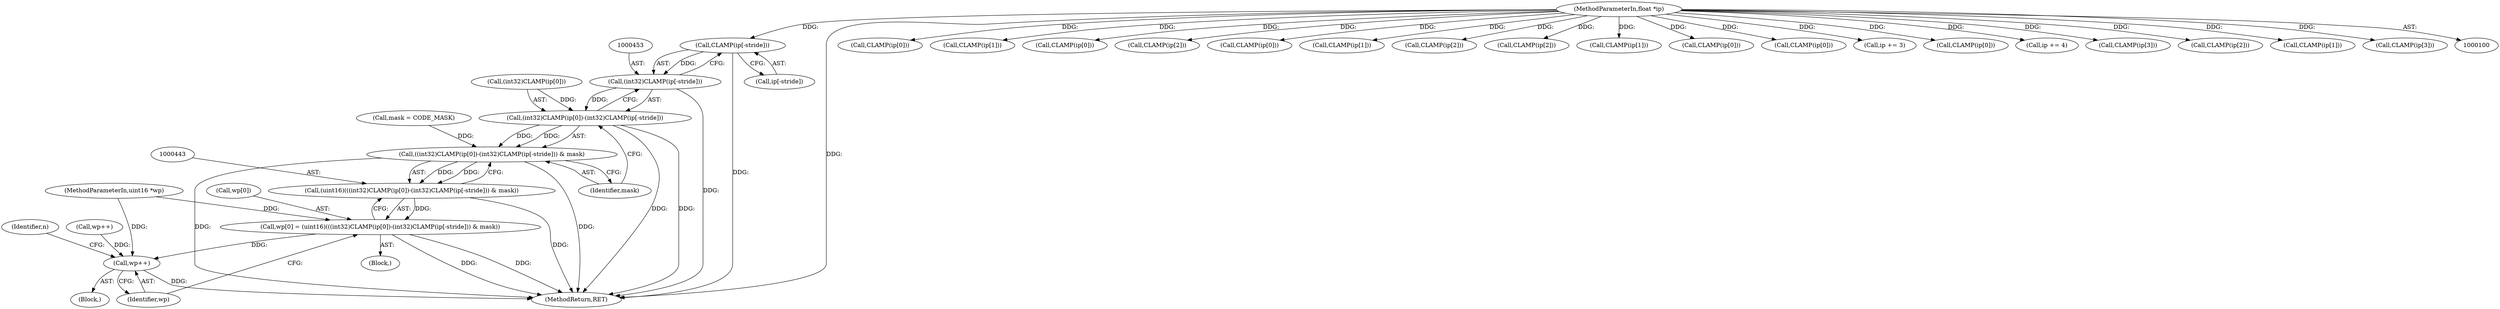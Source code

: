 digraph "0_libtiff_83a4b92815ea04969d494416eaae3d4c6b338e4a#diff-c8b4b355f9b5c06d585b23138e1c185f_1@array" {
"1000454" [label="(Call,CLAMP(ip[-stride]))"];
"1000101" [label="(MethodParameterIn,float *ip)"];
"1000452" [label="(Call,(int32)CLAMP(ip[-stride]))"];
"1000445" [label="(Call,(int32)CLAMP(ip[0])-(int32)CLAMP(ip[-stride]))"];
"1000444" [label="(Call,((int32)CLAMP(ip[0])-(int32)CLAMP(ip[-stride])) & mask)"];
"1000442" [label="(Call,(uint16)(((int32)CLAMP(ip[0])-(int32)CLAMP(ip[-stride])) & mask))"];
"1000438" [label="(Call,wp[0] = (uint16)(((int32)CLAMP(ip[0])-(int32)CLAMP(ip[-stride])) & mask))"];
"1000460" [label="(Call,wp++)"];
"1000448" [label="(Call,CLAMP(ip[0]))"];
"1000445" [label="(Call,(int32)CLAMP(ip[0])-(int32)CLAMP(ip[-stride]))"];
"1000213" [label="(Call,CLAMP(ip[1]))"];
"1000422" [label="(Call,CLAMP(ip[0]))"];
"1000104" [label="(MethodParameterIn,uint16 *wp)"];
"1000455" [label="(Call,ip[-stride])"];
"1000101" [label="(MethodParameterIn,float *ip)"];
"1000438" [label="(Call,wp[0] = (uint16)(((int32)CLAMP(ip[0])-(int32)CLAMP(ip[-stride])) & mask))"];
"1000463" [label="(Identifier,n)"];
"1000444" [label="(Call,((int32)CLAMP(ip[0])-(int32)CLAMP(ip[-stride])) & mask)"];
"1000235" [label="(Call,CLAMP(ip[2]))"];
"1000191" [label="(Call,CLAMP(ip[0]))"];
"1000436" [label="(Block,)"];
"1000426" [label="(Call,wp++)"];
"1000154" [label="(Call,CLAMP(ip[1]))"];
"1000291" [label="(Call,CLAMP(ip[2]))"];
"1000439" [label="(Call,wp[0])"];
"1000435" [label="(Block,)"];
"1000166" [label="(Call,CLAMP(ip[2]))"];
"1000121" [label="(Call,mask = CODE_MASK)"];
"1000350" [label="(Call,CLAMP(ip[1]))"];
"1000459" [label="(Identifier,mask)"];
"1000454" [label="(Call,CLAMP(ip[-stride]))"];
"1000142" [label="(Call,CLAMP(ip[0]))"];
"1000460" [label="(Call,wp++)"];
"1000452" [label="(Call,(int32)CLAMP(ip[-stride]))"];
"1000442" [label="(Call,(uint16)(((int32)CLAMP(ip[0])-(int32)CLAMP(ip[-stride])) & mask))"];
"1000267" [label="(Call,CLAMP(ip[0]))"];
"1000184" [label="(Call,ip += 3)"];
"1000328" [label="(Call,CLAMP(ip[0]))"];
"1000321" [label="(Call,ip += 4)"];
"1000446" [label="(Call,(int32)CLAMP(ip[0]))"];
"1000394" [label="(Call,CLAMP(ip[3]))"];
"1000465" [label="(MethodReturn,RET)"];
"1000372" [label="(Call,CLAMP(ip[2]))"];
"1000279" [label="(Call,CLAMP(ip[1]))"];
"1000303" [label="(Call,CLAMP(ip[3]))"];
"1000461" [label="(Identifier,wp)"];
"1000454" -> "1000452"  [label="AST: "];
"1000454" -> "1000455"  [label="CFG: "];
"1000455" -> "1000454"  [label="AST: "];
"1000452" -> "1000454"  [label="CFG: "];
"1000454" -> "1000465"  [label="DDG: "];
"1000454" -> "1000452"  [label="DDG: "];
"1000101" -> "1000454"  [label="DDG: "];
"1000101" -> "1000100"  [label="AST: "];
"1000101" -> "1000465"  [label="DDG: "];
"1000101" -> "1000142"  [label="DDG: "];
"1000101" -> "1000154"  [label="DDG: "];
"1000101" -> "1000166"  [label="DDG: "];
"1000101" -> "1000184"  [label="DDG: "];
"1000101" -> "1000191"  [label="DDG: "];
"1000101" -> "1000213"  [label="DDG: "];
"1000101" -> "1000235"  [label="DDG: "];
"1000101" -> "1000267"  [label="DDG: "];
"1000101" -> "1000279"  [label="DDG: "];
"1000101" -> "1000291"  [label="DDG: "];
"1000101" -> "1000303"  [label="DDG: "];
"1000101" -> "1000321"  [label="DDG: "];
"1000101" -> "1000328"  [label="DDG: "];
"1000101" -> "1000350"  [label="DDG: "];
"1000101" -> "1000372"  [label="DDG: "];
"1000101" -> "1000394"  [label="DDG: "];
"1000101" -> "1000422"  [label="DDG: "];
"1000101" -> "1000448"  [label="DDG: "];
"1000452" -> "1000445"  [label="AST: "];
"1000453" -> "1000452"  [label="AST: "];
"1000445" -> "1000452"  [label="CFG: "];
"1000452" -> "1000465"  [label="DDG: "];
"1000452" -> "1000445"  [label="DDG: "];
"1000445" -> "1000444"  [label="AST: "];
"1000446" -> "1000445"  [label="AST: "];
"1000459" -> "1000445"  [label="CFG: "];
"1000445" -> "1000465"  [label="DDG: "];
"1000445" -> "1000465"  [label="DDG: "];
"1000445" -> "1000444"  [label="DDG: "];
"1000445" -> "1000444"  [label="DDG: "];
"1000446" -> "1000445"  [label="DDG: "];
"1000444" -> "1000442"  [label="AST: "];
"1000444" -> "1000459"  [label="CFG: "];
"1000459" -> "1000444"  [label="AST: "];
"1000442" -> "1000444"  [label="CFG: "];
"1000444" -> "1000465"  [label="DDG: "];
"1000444" -> "1000465"  [label="DDG: "];
"1000444" -> "1000442"  [label="DDG: "];
"1000444" -> "1000442"  [label="DDG: "];
"1000121" -> "1000444"  [label="DDG: "];
"1000442" -> "1000438"  [label="AST: "];
"1000443" -> "1000442"  [label="AST: "];
"1000438" -> "1000442"  [label="CFG: "];
"1000442" -> "1000465"  [label="DDG: "];
"1000442" -> "1000438"  [label="DDG: "];
"1000438" -> "1000436"  [label="AST: "];
"1000439" -> "1000438"  [label="AST: "];
"1000461" -> "1000438"  [label="CFG: "];
"1000438" -> "1000465"  [label="DDG: "];
"1000438" -> "1000465"  [label="DDG: "];
"1000104" -> "1000438"  [label="DDG: "];
"1000438" -> "1000460"  [label="DDG: "];
"1000460" -> "1000435"  [label="AST: "];
"1000460" -> "1000461"  [label="CFG: "];
"1000461" -> "1000460"  [label="AST: "];
"1000463" -> "1000460"  [label="CFG: "];
"1000460" -> "1000465"  [label="DDG: "];
"1000426" -> "1000460"  [label="DDG: "];
"1000104" -> "1000460"  [label="DDG: "];
}
